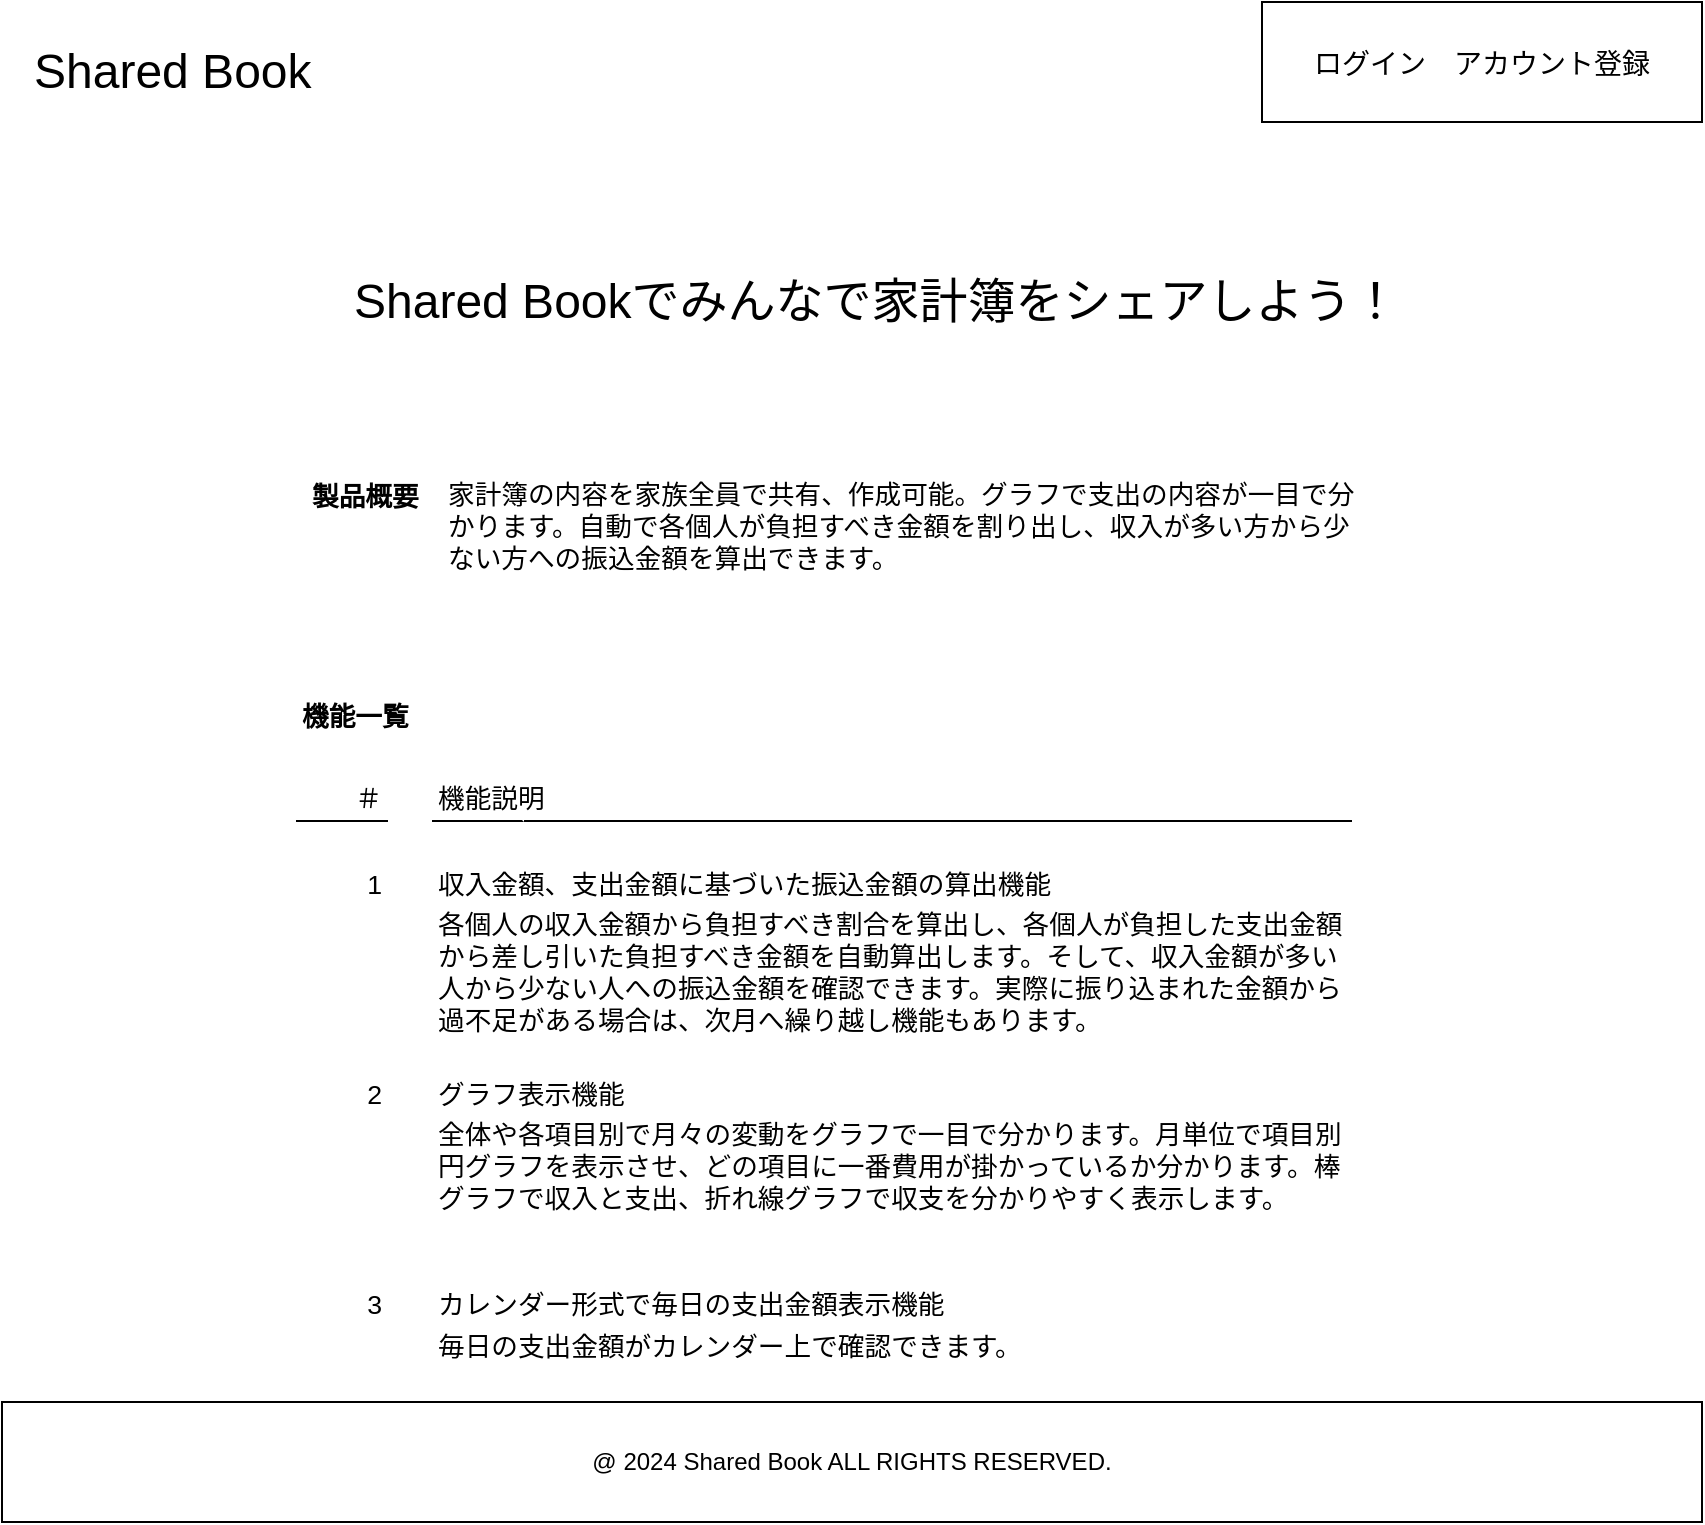 <mxfile>
    <diagram id="S6gQb00AdiKegGAT3-59" name="Page-1">
        <mxGraphModel dx="901" dy="475" grid="1" gridSize="10" guides="1" tooltips="1" connect="1" arrows="1" fold="1" page="1" pageScale="1" pageWidth="850" pageHeight="1100" math="0" shadow="0">
            <root>
                <mxCell id="0"/>
                <mxCell id="1" parent="0"/>
                <mxCell id="2" value="&lt;font style=&quot;font-size: 24px;&quot;&gt;Shared Book&lt;/font&gt;" style="text;strokeColor=none;fillColor=none;align=left;verticalAlign=middle;spacingLeft=4;spacingRight=4;overflow=hidden;points=[[0,0.5],[1,0.5]];portConstraint=eastwest;rotatable=0;whiteSpace=wrap;html=1;" parent="1" vertex="1">
                    <mxGeometry x="10" y="10" width="190" height="50" as="geometry"/>
                </mxCell>
                <mxCell id="3" value="&lt;font style=&quot;font-size: 14px;&quot;&gt;ログイン　アカウント登録&lt;/font&gt;" style="rounded=0;whiteSpace=wrap;html=1;fontSize=18;" parent="1" vertex="1">
                    <mxGeometry x="630" width="220" height="60" as="geometry"/>
                </mxCell>
                <mxCell id="17" value="&lt;table data-sheets-root=&quot;1&quot; style=&quot;table-layout:fixed;font-size:10pt;font-family:Arial;width:0px;&quot; dir=&quot;ltr&quot; cellpadding=&quot;0&quot; cellspacing=&quot;0&quot; xmlns=&quot;http://www.w3.org/1999/xhtml&quot;&gt;&lt;colgroup&gt;&lt;col width=&quot;46&quot;&gt;&lt;col width=&quot;22&quot;&gt;&lt;col width=&quot;46&quot;&gt;&lt;col width=&quot;46&quot;&gt;&lt;col width=&quot;46&quot;&gt;&lt;col width=&quot;46&quot;&gt;&lt;col width=&quot;46&quot;&gt;&lt;col width=&quot;46&quot;&gt;&lt;col width=&quot;46&quot;&gt;&lt;col width=&quot;46&quot;&gt;&lt;col width=&quot;46&quot;&gt;&lt;col width=&quot;46&quot;&gt;&lt;/colgroup&gt;&lt;tbody&gt;&lt;tr style=&quot;height:21px;&quot;&gt;&lt;td data-sheets-value=&quot;{&amp;quot;1&amp;quot;:2,&amp;quot;2&amp;quot;:&amp;quot;製品概要&amp;quot;}&quot; style=&quot;border-right:1px solid transparent;overflow:visible;padding:2px 0px 2px 0px;vertical-align:bottom;font-weight:bold;&quot;&gt;&lt;div style=&quot;overflow: hidden; position: relative; width: 64px; left: 3px;&quot;&gt;&lt;div style=&quot;float:left;&quot;&gt;製品概要&lt;/div&gt;&lt;/div&gt;&lt;/td&gt;&lt;td style=&quot;overflow:hidden;padding:2px 3px 2px 3px;vertical-align:bottom;&quot;&gt;&lt;/td&gt;&lt;td data-sheets-value=&quot;{&amp;quot;1&amp;quot;:2,&amp;quot;2&amp;quot;:&amp;quot;家計簿の内容を家族全員で共有、作成可能。グラフで支出の内容が一目で分かります。自動で各個人が負担すべき金額を割り出し、収入が多い方から少ない方への振込金額を算出できます。&amp;quot;}&quot; colspan=&quot;10&quot; rowspan=&quot;3&quot; style=&quot;overflow: hidden; padding: 2px 3px; vertical-align: top; overflow-wrap: break-word;&quot;&gt;&lt;span&gt;&lt;div style=&quot;max-height:63px&quot;&gt;家計簿の内容を家族全員で共有、作成可能。グラフで支出の内容が一目で分かります。自動で各個人が負担すべき金額を割り出し、収入が多い方から少ない方への振込金額を算出できます。&lt;/div&gt;&lt;/span&gt;&lt;/td&gt;&lt;/tr&gt;&lt;tr style=&quot;height:21px;&quot;&gt;&lt;td style=&quot;overflow:hidden;padding:2px 3px 2px 3px;vertical-align:bottom;&quot;&gt;&lt;/td&gt;&lt;td style=&quot;overflow:hidden;padding:2px 3px 2px 3px;vertical-align:bottom;&quot;&gt;&lt;/td&gt;&lt;/tr&gt;&lt;tr style=&quot;height:21px;&quot;&gt;&lt;td style=&quot;overflow:hidden;padding:2px 3px 2px 3px;vertical-align:bottom;&quot;&gt;&lt;/td&gt;&lt;td style=&quot;overflow:hidden;padding:2px 3px 2px 3px;vertical-align:bottom;&quot;&gt;&lt;/td&gt;&lt;/tr&gt;&lt;/tbody&gt;&lt;/table&gt;" style="text;whiteSpace=wrap;html=1;" parent="1" vertex="1">
                    <mxGeometry x="150" y="230" width="560" height="90" as="geometry"/>
                </mxCell>
                <mxCell id="19" value="&lt;font style=&quot;font-size: 24px;&quot;&gt;Shared Bookでみんなで家計簿をシェアしよう！&lt;/font&gt;" style="text;strokeColor=none;fillColor=none;align=left;verticalAlign=middle;spacingLeft=4;spacingRight=4;overflow=hidden;points=[[0,0.5],[1,0.5]];portConstraint=eastwest;rotatable=0;whiteSpace=wrap;html=1;" parent="1" vertex="1">
                    <mxGeometry x="170" y="100" width="560" height="100" as="geometry"/>
                </mxCell>
                <mxCell id="20" value="@ 2024 Shared Book ALL RIGHTS RESERVED." style="rounded=0;whiteSpace=wrap;html=1;" parent="1" vertex="1">
                    <mxGeometry y="700" width="850" height="60" as="geometry"/>
                </mxCell>
                <mxCell id="21" value="&lt;table data-sheets-root=&quot;1&quot; style=&quot;table-layout:fixed;font-size:10pt;font-family:Arial;width:0px;&quot; dir=&quot;ltr&quot; cellpadding=&quot;0&quot; cellspacing=&quot;0&quot; xmlns=&quot;http://www.w3.org/1999/xhtml&quot;&gt;&lt;colgroup&gt;&lt;col width=&quot;46&quot;&gt;&lt;col width=&quot;22&quot;&gt;&lt;col width=&quot;46&quot;&gt;&lt;col width=&quot;46&quot;&gt;&lt;col width=&quot;46&quot;&gt;&lt;col width=&quot;46&quot;&gt;&lt;col width=&quot;46&quot;&gt;&lt;col width=&quot;46&quot;&gt;&lt;col width=&quot;46&quot;&gt;&lt;col width=&quot;46&quot;&gt;&lt;col width=&quot;46&quot;&gt;&lt;col width=&quot;46&quot;&gt;&lt;/colgroup&gt;&lt;tbody&gt;&lt;tr style=&quot;height:21px;&quot;&gt;&lt;td data-sheets-value=&quot;{&amp;quot;1&amp;quot;:2,&amp;quot;2&amp;quot;:&amp;quot;機能一覧&amp;quot;}&quot; style=&quot;border-right:1px solid transparent;overflow:visible;padding:2px 0px 2px 0px;vertical-align:bottom;font-weight:bold;&quot;&gt;&lt;div style=&quot;overflow: hidden; position: relative; width: 64px; left: 3px;&quot;&gt;&lt;div style=&quot;float:left;&quot;&gt;機能一覧&lt;/div&gt;&lt;/div&gt;&lt;/td&gt;&lt;td style=&quot;overflow:hidden;padding:2px 3px 2px 3px;vertical-align:bottom;&quot;&gt;&lt;/td&gt;&lt;td style=&quot;overflow:hidden;padding:2px 3px 2px 3px;vertical-align:bottom;&quot;&gt;&lt;/td&gt;&lt;td style=&quot;overflow:hidden;padding:2px 3px 2px 3px;vertical-align:bottom;&quot;&gt;&lt;/td&gt;&lt;td style=&quot;overflow:hidden;padding:2px 3px 2px 3px;vertical-align:bottom;&quot;&gt;&lt;/td&gt;&lt;td style=&quot;overflow:hidden;padding:2px 3px 2px 3px;vertical-align:bottom;&quot;&gt;&lt;/td&gt;&lt;td style=&quot;overflow:hidden;padding:2px 3px 2px 3px;vertical-align:bottom;&quot;&gt;&lt;/td&gt;&lt;td style=&quot;overflow:hidden;padding:2px 3px 2px 3px;vertical-align:bottom;&quot;&gt;&lt;/td&gt;&lt;td style=&quot;overflow:hidden;padding:2px 3px 2px 3px;vertical-align:bottom;&quot;&gt;&lt;/td&gt;&lt;td style=&quot;overflow:hidden;padding:2px 3px 2px 3px;vertical-align:bottom;&quot;&gt;&lt;/td&gt;&lt;td style=&quot;overflow:hidden;padding:2px 3px 2px 3px;vertical-align:bottom;&quot;&gt;&lt;/td&gt;&lt;td style=&quot;overflow:hidden;padding:2px 3px 2px 3px;vertical-align:bottom;&quot;&gt;&lt;/td&gt;&lt;/tr&gt;&lt;tr style=&quot;height:21px;&quot;&gt;&lt;td style=&quot;overflow:hidden;padding:2px 3px 2px 3px;vertical-align:bottom;&quot;&gt;&lt;/td&gt;&lt;td style=&quot;overflow:hidden;padding:2px 3px 2px 3px;vertical-align:bottom;&quot;&gt;&lt;/td&gt;&lt;td style=&quot;overflow:hidden;padding:2px 3px 2px 3px;vertical-align:bottom;&quot;&gt;&lt;/td&gt;&lt;td style=&quot;overflow:hidden;padding:2px 3px 2px 3px;vertical-align:bottom;&quot;&gt;&lt;/td&gt;&lt;td style=&quot;overflow:hidden;padding:2px 3px 2px 3px;vertical-align:bottom;&quot;&gt;&lt;/td&gt;&lt;td style=&quot;overflow:hidden;padding:2px 3px 2px 3px;vertical-align:bottom;&quot;&gt;&lt;/td&gt;&lt;td style=&quot;overflow:hidden;padding:2px 3px 2px 3px;vertical-align:bottom;&quot;&gt;&lt;/td&gt;&lt;td style=&quot;overflow:hidden;padding:2px 3px 2px 3px;vertical-align:bottom;&quot;&gt;&lt;/td&gt;&lt;td style=&quot;overflow:hidden;padding:2px 3px 2px 3px;vertical-align:bottom;&quot;&gt;&lt;/td&gt;&lt;td style=&quot;overflow:hidden;padding:2px 3px 2px 3px;vertical-align:bottom;&quot;&gt;&lt;/td&gt;&lt;td style=&quot;overflow:hidden;padding:2px 3px 2px 3px;vertical-align:bottom;&quot;&gt;&lt;/td&gt;&lt;td style=&quot;overflow:hidden;padding:2px 3px 2px 3px;vertical-align:bottom;&quot;&gt;&lt;/td&gt;&lt;/tr&gt;&lt;tr style=&quot;height:21px;&quot;&gt;&lt;td data-sheets-value=&quot;{&amp;quot;1&amp;quot;:2,&amp;quot;2&amp;quot;:&amp;quot;＃&amp;quot;}&quot; style=&quot;border-bottom:1px solid #000000;overflow:hidden;padding:2px 3px 2px 3px;vertical-align:bottom;text-align:right;&quot;&gt;＃&lt;/td&gt;&lt;td style=&quot;overflow:hidden;padding:2px 3px 2px 3px;vertical-align:bottom;&quot;&gt;&lt;/td&gt;&lt;td data-sheets-value=&quot;{&amp;quot;1&amp;quot;:2,&amp;quot;2&amp;quot;:&amp;quot;機能説明&amp;quot;}&quot; style=&quot;border-right:1px solid transparent;border-bottom:1px solid #000000;overflow:visible;padding:2px 0px 2px 0px;vertical-align:bottom;&quot;&gt;&lt;div style=&quot;overflow: hidden; position: relative; width: 88px; left: 3px;&quot;&gt;&lt;div style=&quot;float:left;&quot;&gt;機能説明&lt;/div&gt;&lt;/div&gt;&lt;/td&gt;&lt;td style=&quot;border-bottom:1px solid #000000;overflow:hidden;padding:2px 3px 2px 3px;vertical-align:bottom;&quot;&gt;&lt;/td&gt;&lt;td style=&quot;border-bottom:1px solid #000000;overflow:hidden;padding:2px 3px 2px 3px;vertical-align:bottom;&quot;&gt;&lt;/td&gt;&lt;td style=&quot;border-bottom:1px solid #000000;overflow:hidden;padding:2px 3px 2px 3px;vertical-align:bottom;&quot;&gt;&lt;/td&gt;&lt;td style=&quot;border-bottom:1px solid #000000;overflow:hidden;padding:2px 3px 2px 3px;vertical-align:bottom;&quot;&gt;&lt;/td&gt;&lt;td style=&quot;border-bottom:1px solid #000000;overflow:hidden;padding:2px 3px 2px 3px;vertical-align:bottom;&quot;&gt;&lt;/td&gt;&lt;td style=&quot;border-bottom:1px solid #000000;overflow:hidden;padding:2px 3px 2px 3px;vertical-align:bottom;&quot;&gt;&lt;/td&gt;&lt;td style=&quot;border-bottom:1px solid #000000;overflow:hidden;padding:2px 3px 2px 3px;vertical-align:bottom;&quot;&gt;&lt;/td&gt;&lt;td style=&quot;border-bottom:1px solid #000000;overflow:hidden;padding:2px 3px 2px 3px;vertical-align:bottom;&quot;&gt;&lt;/td&gt;&lt;td style=&quot;border-bottom:1px solid #000000;overflow:hidden;padding:2px 3px 2px 3px;vertical-align:bottom;&quot;&gt;&lt;/td&gt;&lt;/tr&gt;&lt;tr style=&quot;height:21px;&quot;&gt;&lt;td style=&quot;overflow:hidden;padding:2px 3px 2px 3px;vertical-align:bottom;&quot;&gt;&lt;/td&gt;&lt;td style=&quot;overflow:hidden;padding:2px 3px 2px 3px;vertical-align:bottom;&quot;&gt;&lt;/td&gt;&lt;td style=&quot;overflow:hidden;padding:2px 3px 2px 3px;vertical-align:bottom;&quot;&gt;&lt;/td&gt;&lt;td style=&quot;overflow:hidden;padding:2px 3px 2px 3px;vertical-align:bottom;&quot;&gt;&lt;/td&gt;&lt;td style=&quot;overflow:hidden;padding:2px 3px 2px 3px;vertical-align:bottom;&quot;&gt;&lt;/td&gt;&lt;td style=&quot;overflow:hidden;padding:2px 3px 2px 3px;vertical-align:bottom;&quot;&gt;&lt;/td&gt;&lt;td style=&quot;overflow:hidden;padding:2px 3px 2px 3px;vertical-align:bottom;&quot;&gt;&lt;/td&gt;&lt;td style=&quot;overflow:hidden;padding:2px 3px 2px 3px;vertical-align:bottom;&quot;&gt;&lt;/td&gt;&lt;td style=&quot;overflow:hidden;padding:2px 3px 2px 3px;vertical-align:bottom;&quot;&gt;&lt;/td&gt;&lt;td style=&quot;overflow:hidden;padding:2px 3px 2px 3px;vertical-align:bottom;&quot;&gt;&lt;/td&gt;&lt;td style=&quot;overflow:hidden;padding:2px 3px 2px 3px;vertical-align:bottom;&quot;&gt;&lt;/td&gt;&lt;td style=&quot;overflow:hidden;padding:2px 3px 2px 3px;vertical-align:bottom;&quot;&gt;&lt;/td&gt;&lt;/tr&gt;&lt;tr style=&quot;height:21px;&quot;&gt;&lt;td data-sheets-value=&quot;{&amp;quot;1&amp;quot;:3,&amp;quot;3&amp;quot;:1}&quot; style=&quot;overflow:hidden;padding:2px 3px 2px 3px;vertical-align:bottom;text-align:right;&quot;&gt;1&lt;/td&gt;&lt;td style=&quot;overflow:hidden;padding:2px 3px 2px 3px;vertical-align:bottom;&quot;&gt;&lt;/td&gt;&lt;td data-sheets-value=&quot;{&amp;quot;1&amp;quot;:2,&amp;quot;2&amp;quot;:&amp;quot;収入金額、支出金額に基づいた振込金額の算出機能&amp;quot;}&quot; style=&quot;border-right:1px solid transparent;overflow:visible;padding:2px 0px 2px 0px;vertical-align:bottom;&quot;&gt;&lt;div style=&quot;overflow: hidden; position: relative; width: 323px; left: 3px;&quot;&gt;&lt;div style=&quot;float:left;&quot;&gt;収入金額、支出金額に基づいた振込金額の算出機能&lt;/div&gt;&lt;/div&gt;&lt;/td&gt;&lt;td style=&quot;border-right:1px solid transparent;overflow:hidden;padding:2px 3px 2px 3px;vertical-align:bottom;&quot;&gt;&lt;/td&gt;&lt;td style=&quot;border-right:1px solid transparent;overflow:hidden;padding:2px 3px 2px 3px;vertical-align:bottom;&quot;&gt;&lt;/td&gt;&lt;td style=&quot;border-right:1px solid transparent;overflow:hidden;padding:2px 3px 2px 3px;vertical-align:bottom;&quot;&gt;&lt;/td&gt;&lt;td style=&quot;border-right:1px solid transparent;overflow:hidden;padding:2px 3px 2px 3px;vertical-align:bottom;&quot;&gt;&lt;/td&gt;&lt;td style=&quot;border-right:1px solid transparent;overflow:hidden;padding:2px 3px 2px 3px;vertical-align:bottom;&quot;&gt;&lt;/td&gt;&lt;td style=&quot;overflow:hidden;padding:2px 3px 2px 3px;vertical-align:bottom;&quot;&gt;&lt;/td&gt;&lt;td style=&quot;overflow:hidden;padding:2px 3px 2px 3px;vertical-align:bottom;&quot;&gt;&lt;/td&gt;&lt;td style=&quot;overflow:hidden;padding:2px 3px 2px 3px;vertical-align:bottom;&quot;&gt;&lt;/td&gt;&lt;td style=&quot;overflow:hidden;padding:2px 3px 2px 3px;vertical-align:bottom;&quot;&gt;&lt;/td&gt;&lt;/tr&gt;&lt;tr style=&quot;height:21px;&quot;&gt;&lt;td style=&quot;overflow:hidden;padding:2px 3px 2px 3px;vertical-align:bottom;&quot;&gt;&lt;/td&gt;&lt;td style=&quot;overflow:hidden;padding:2px 3px 2px 3px;vertical-align:bottom;&quot;&gt;&lt;/td&gt;&lt;td data-sheets-value=&quot;{&amp;quot;1&amp;quot;:2,&amp;quot;2&amp;quot;:&amp;quot;各個人の収入金額から負担すべき割合を算出し、各個人が負担した支出金額から差し引いた負担すべき金額を自動算出します。そして、収入金額が多い人から少ない人への振込金額を確認できます。実際に振り込まれた金額から過不足がある場合は、次月へ繰り越し機能もあります。&amp;quot;}&quot; colspan=&quot;10&quot; rowspan=&quot;4&quot; style=&quot;overflow: hidden; padding: 2px 3px; vertical-align: top; overflow-wrap: break-word;&quot;&gt;&lt;span&gt;&lt;div style=&quot;max-height:84px&quot;&gt;各個人の収入金額から負担すべき割合を算出し、各個人が負担した支出金額から差し引いた負担すべき金額を自動算出します。そして、収入金額が多い人から少ない人への振込金額を確認できます。実際に振り込まれた金額から過不足がある場合は、次月へ繰り越し機能もあります。&lt;/div&gt;&lt;/span&gt;&lt;/td&gt;&lt;/tr&gt;&lt;tr style=&quot;height:21px;&quot;&gt;&lt;td style=&quot;overflow:hidden;padding:2px 3px 2px 3px;vertical-align:bottom;&quot;&gt;&lt;/td&gt;&lt;td style=&quot;overflow:hidden;padding:2px 3px 2px 3px;vertical-align:bottom;&quot;&gt;&lt;/td&gt;&lt;/tr&gt;&lt;tr style=&quot;height:21px;&quot;&gt;&lt;td style=&quot;overflow:hidden;padding:2px 3px 2px 3px;vertical-align:bottom;&quot;&gt;&lt;/td&gt;&lt;td style=&quot;overflow:hidden;padding:2px 3px 2px 3px;vertical-align:bottom;&quot;&gt;&lt;/td&gt;&lt;/tr&gt;&lt;tr style=&quot;height:21px;&quot;&gt;&lt;td style=&quot;overflow:hidden;padding:2px 3px 2px 3px;vertical-align:bottom;&quot;&gt;&lt;/td&gt;&lt;td style=&quot;overflow:hidden;padding:2px 3px 2px 3px;vertical-align:bottom;&quot;&gt;&lt;/td&gt;&lt;/tr&gt;&lt;tr style=&quot;height:21px;&quot;&gt;&lt;td data-sheets-value=&quot;{&amp;quot;1&amp;quot;:3,&amp;quot;3&amp;quot;:2}&quot; style=&quot;overflow:hidden;padding:2px 3px 2px 3px;vertical-align:bottom;text-align:right;&quot;&gt;2&lt;/td&gt;&lt;td style=&quot;overflow:hidden;padding:2px 3px 2px 3px;vertical-align:bottom;&quot;&gt;&lt;/td&gt;&lt;td data-sheets-value=&quot;{&amp;quot;1&amp;quot;:2,&amp;quot;2&amp;quot;:&amp;quot;グラフ表示機能&amp;quot;}&quot; style=&quot;border-right:1px solid transparent;overflow:visible;padding:2px 0px 2px 0px;vertical-align:bottom;&quot;&gt;&lt;div style=&quot;overflow: hidden; position: relative; width: 135px; left: 3px;&quot;&gt;&lt;div style=&quot;float:left;&quot;&gt;グラフ表示機能&lt;/div&gt;&lt;/div&gt;&lt;/td&gt;&lt;td style=&quot;border-right:1px solid transparent;overflow:hidden;padding:2px 3px 2px 3px;vertical-align:bottom;&quot;&gt;&lt;/td&gt;&lt;td style=&quot;overflow:hidden;padding:2px 3px 2px 3px;vertical-align:bottom;&quot;&gt;&lt;/td&gt;&lt;td style=&quot;overflow:hidden;padding:2px 3px 2px 3px;vertical-align:bottom;&quot;&gt;&lt;/td&gt;&lt;td style=&quot;overflow:hidden;padding:2px 3px 2px 3px;vertical-align:bottom;&quot;&gt;&lt;/td&gt;&lt;td style=&quot;overflow:hidden;padding:2px 3px 2px 3px;vertical-align:bottom;&quot;&gt;&lt;/td&gt;&lt;td style=&quot;overflow:hidden;padding:2px 3px 2px 3px;vertical-align:bottom;&quot;&gt;&lt;/td&gt;&lt;td style=&quot;overflow:hidden;padding:2px 3px 2px 3px;vertical-align:bottom;&quot;&gt;&lt;/td&gt;&lt;td style=&quot;overflow:hidden;padding:2px 3px 2px 3px;vertical-align:bottom;&quot;&gt;&lt;/td&gt;&lt;td style=&quot;overflow:hidden;padding:2px 3px 2px 3px;vertical-align:bottom;&quot;&gt;&lt;/td&gt;&lt;/tr&gt;&lt;tr style=&quot;height:21px;&quot;&gt;&lt;td style=&quot;overflow:hidden;padding:2px 3px 2px 3px;vertical-align:bottom;&quot;&gt;&lt;/td&gt;&lt;td style=&quot;overflow:hidden;padding:2px 3px 2px 3px;vertical-align:bottom;&quot;&gt;&lt;/td&gt;&lt;td data-sheets-value=&quot;{&amp;quot;1&amp;quot;:2,&amp;quot;2&amp;quot;:&amp;quot;全体や各項目別で月々の変動をグラフで一目で分かります。月単位で項目別円グラフを表示させ、どの項目に一番費用が掛かっているか分かります。棒グラフで収入と支出、折れ線グラフで収支を分かりやすく表示します。&amp;quot;}&quot; colspan=&quot;10&quot; rowspan=&quot;3&quot; style=&quot;overflow: hidden; padding: 2px 3px; vertical-align: top; overflow-wrap: break-word;&quot;&gt;&lt;span&gt;&lt;div style=&quot;max-height:63px&quot;&gt;全体や各項目別で月々の変動をグラフで一目で分かります。月単位で項目別円グラフを表示させ、どの項目に一番費用が掛かっているか分かります。棒グラフで収入と支出、折れ線グラフで収支を分かりやすく表示します。&lt;/div&gt;&lt;/span&gt;&lt;/td&gt;&lt;/tr&gt;&lt;tr style=&quot;height:21px;&quot;&gt;&lt;td style=&quot;overflow:hidden;padding:2px 3px 2px 3px;vertical-align:bottom;&quot;&gt;&lt;/td&gt;&lt;td style=&quot;overflow:hidden;padding:2px 3px 2px 3px;vertical-align:bottom;&quot;&gt;&lt;/td&gt;&lt;/tr&gt;&lt;tr style=&quot;height:21px;&quot;&gt;&lt;td style=&quot;overflow:hidden;padding:2px 3px 2px 3px;vertical-align:bottom;&quot;&gt;&lt;/td&gt;&lt;td style=&quot;overflow:hidden;padding:2px 3px 2px 3px;vertical-align:bottom;&quot;&gt;&lt;/td&gt;&lt;/tr&gt;&lt;tr style=&quot;height:21px;&quot;&gt;&lt;td style=&quot;overflow:hidden;padding:2px 3px 2px 3px;vertical-align:bottom;&quot;&gt;&lt;/td&gt;&lt;td style=&quot;overflow:hidden;padding:2px 3px 2px 3px;vertical-align:bottom;&quot;&gt;&lt;/td&gt;&lt;td style=&quot;overflow:hidden;padding:2px 3px 2px 3px;vertical-align:top;&quot;&gt;&lt;/td&gt;&lt;td style=&quot;overflow:hidden;padding:2px 3px 2px 3px;vertical-align:top;&quot;&gt;&lt;/td&gt;&lt;td style=&quot;overflow:hidden;padding:2px 3px 2px 3px;vertical-align:top;&quot;&gt;&lt;/td&gt;&lt;td style=&quot;overflow:hidden;padding:2px 3px 2px 3px;vertical-align:top;&quot;&gt;&lt;/td&gt;&lt;td style=&quot;overflow:hidden;padding:2px 3px 2px 3px;vertical-align:top;&quot;&gt;&lt;/td&gt;&lt;td style=&quot;overflow:hidden;padding:2px 3px 2px 3px;vertical-align:top;&quot;&gt;&lt;/td&gt;&lt;td style=&quot;overflow:hidden;padding:2px 3px 2px 3px;vertical-align:top;&quot;&gt;&lt;/td&gt;&lt;td style=&quot;overflow:hidden;padding:2px 3px 2px 3px;vertical-align:top;&quot;&gt;&lt;/td&gt;&lt;td style=&quot;overflow:hidden;padding:2px 3px 2px 3px;vertical-align:top;&quot;&gt;&lt;/td&gt;&lt;td style=&quot;overflow:hidden;padding:2px 3px 2px 3px;vertical-align:top;&quot;&gt;&lt;/td&gt;&lt;/tr&gt;&lt;tr style=&quot;height:21px;&quot;&gt;&lt;td data-sheets-value=&quot;{&amp;quot;1&amp;quot;:3,&amp;quot;3&amp;quot;:3}&quot; style=&quot;overflow:hidden;padding:2px 3px 2px 3px;vertical-align:bottom;text-align:right;&quot;&gt;3&lt;/td&gt;&lt;td style=&quot;overflow:hidden;padding:2px 3px 2px 3px;vertical-align:bottom;&quot;&gt;&lt;/td&gt;&lt;td data-sheets-value=&quot;{&amp;quot;1&amp;quot;:2,&amp;quot;2&amp;quot;:&amp;quot;カレンダー形式で毎日の支出金額表示機能&amp;quot;}&quot; style=&quot;border-right:1px solid transparent;overflow:visible;padding:2px 0px 2px 0px;vertical-align:bottom;&quot;&gt;&lt;div style=&quot;overflow: hidden; position: relative; width: 276px; left: 3px;&quot;&gt;&lt;div style=&quot;float:left;&quot;&gt;カレンダー形式で毎日の支出金額表示機能&lt;/div&gt;&lt;/div&gt;&lt;/td&gt;&lt;td style=&quot;border-right:1px solid transparent;overflow:hidden;padding:2px 3px 2px 3px;vertical-align:bottom;&quot;&gt;&lt;/td&gt;&lt;td style=&quot;border-right:1px solid transparent;overflow:hidden;padding:2px 3px 2px 3px;vertical-align:bottom;&quot;&gt;&lt;/td&gt;&lt;td style=&quot;border-right:1px solid transparent;overflow:hidden;padding:2px 3px 2px 3px;vertical-align:bottom;&quot;&gt;&lt;/td&gt;&lt;td style=&quot;border-right:1px solid transparent;overflow:hidden;padding:2px 3px 2px 3px;vertical-align:bottom;&quot;&gt;&lt;/td&gt;&lt;td style=&quot;overflow:hidden;padding:2px 3px 2px 3px;vertical-align:bottom;&quot;&gt;&lt;/td&gt;&lt;td style=&quot;overflow:hidden;padding:2px 3px 2px 3px;vertical-align:bottom;&quot;&gt;&lt;/td&gt;&lt;td style=&quot;overflow:hidden;padding:2px 3px 2px 3px;vertical-align:bottom;&quot;&gt;&lt;/td&gt;&lt;td style=&quot;overflow:hidden;padding:2px 3px 2px 3px;vertical-align:bottom;&quot;&gt;&lt;/td&gt;&lt;td style=&quot;overflow:hidden;padding:2px 3px 2px 3px;vertical-align:bottom;&quot;&gt;&lt;/td&gt;&lt;/tr&gt;&lt;tr style=&quot;height:21px;&quot;&gt;&lt;td style=&quot;overflow:hidden;padding:2px 3px 2px 3px;vertical-align:bottom;&quot;&gt;&lt;/td&gt;&lt;td style=&quot;overflow:hidden;padding:2px 3px 2px 3px;vertical-align:bottom;&quot;&gt;&lt;/td&gt;&lt;td data-sheets-value=&quot;{&amp;quot;1&amp;quot;:2,&amp;quot;2&amp;quot;:&amp;quot;毎日の支出金額がカレンダー上で確認できます。&amp;quot;}&quot; style=&quot;border-right:1px solid transparent;overflow:visible;padding:2px 0px 2px 0px;vertical-align:bottom;&quot;&gt;&lt;div style=&quot;overflow: hidden; position: relative; width: 323px; left: 3px;&quot;&gt;&lt;div style=&quot;float:left;&quot;&gt;毎日の支出金額がカレンダー上で確認できます。&lt;/div&gt;&lt;/div&gt;&lt;/td&gt;&lt;td style=&quot;border-right:1px solid transparent;overflow:hidden;padding:2px 3px 2px 3px;vertical-align:bottom;&quot;&gt;&lt;/td&gt;&lt;td style=&quot;border-right:1px solid transparent;overflow:hidden;padding:2px 3px 2px 3px;vertical-align:bottom;&quot;&gt;&lt;/td&gt;&lt;td style=&quot;border-right:1px solid transparent;overflow:hidden;padding:2px 3px 2px 3px;vertical-align:bottom;&quot;&gt;&lt;/td&gt;&lt;td style=&quot;border-right:1px solid transparent;overflow:hidden;padding:2px 3px 2px 3px;vertical-align:bottom;&quot;&gt;&lt;/td&gt;&lt;td style=&quot;border-right:1px solid transparent;overflow:hidden;padding:2px 3px 2px 3px;vertical-align:bottom;&quot;&gt;&lt;/td&gt;&lt;td style=&quot;overflow:hidden;padding:2px 3px 2px 3px;vertical-align:bottom;&quot;&gt;&lt;/td&gt;&lt;td style=&quot;overflow:hidden;padding:2px 3px 2px 3px;vertical-align:bottom;&quot;&gt;&lt;/td&gt;&lt;td style=&quot;overflow:hidden;padding:2px 3px 2px 3px;vertical-align:bottom;&quot;&gt;&lt;/td&gt;&lt;td style=&quot;overflow:hidden;padding:2px 3px 2px 3px;vertical-align:bottom;&quot;&gt;&lt;/td&gt;&lt;/tr&gt;&lt;tr style=&quot;height:21px;&quot;&gt;&lt;td style=&quot;overflow:hidden;padding:2px 3px 2px 3px;vertical-align:bottom;&quot;&gt;&lt;/td&gt;&lt;td style=&quot;overflow:hidden;padding:2px 3px 2px 3px;vertical-align:bottom;&quot;&gt;&lt;/td&gt;&lt;td style=&quot;overflow:hidden;padding:2px 3px 2px 3px;vertical-align:bottom;&quot;&gt;&lt;/td&gt;&lt;td style=&quot;overflow:hidden;padding:2px 3px 2px 3px;vertical-align:bottom;&quot;&gt;&lt;/td&gt;&lt;td style=&quot;overflow:hidden;padding:2px 3px 2px 3px;vertical-align:bottom;&quot;&gt;&lt;/td&gt;&lt;td style=&quot;overflow:hidden;padding:2px 3px 2px 3px;vertical-align:bottom;&quot;&gt;&lt;/td&gt;&lt;td style=&quot;overflow:hidden;padding:2px 3px 2px 3px;vertical-align:bottom;&quot;&gt;&lt;/td&gt;&lt;td style=&quot;overflow:hidden;padding:2px 3px 2px 3px;vertical-align:bottom;&quot;&gt;&lt;/td&gt;&lt;td style=&quot;overflow:hidden;padding:2px 3px 2px 3px;vertical-align:bottom;&quot;&gt;&lt;/td&gt;&lt;td style=&quot;overflow:hidden;padding:2px 3px 2px 3px;vertical-align:bottom;&quot;&gt;&lt;/td&gt;&lt;td style=&quot;overflow:hidden;padding:2px 3px 2px 3px;vertical-align:bottom;&quot;&gt;&lt;/td&gt;&lt;td style=&quot;overflow:hidden;padding:2px 3px 2px 3px;vertical-align:bottom;&quot;&gt;&lt;/td&gt;&lt;/tr&gt;&lt;/tbody&gt;&lt;/table&gt;" style="text;whiteSpace=wrap;html=1;" vertex="1" parent="1">
                    <mxGeometry x="145" y="340" width="560" height="380" as="geometry"/>
                </mxCell>
            </root>
        </mxGraphModel>
    </diagram>
</mxfile>